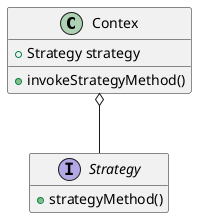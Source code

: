 @startuml StrategyPattern
hide empty members

class Contex{
    + Strategy strategy
    + invokeStrategyMethod()
}

interface Strategy{
    + strategyMethod()
}


Contex o-- Strategy

@enduml